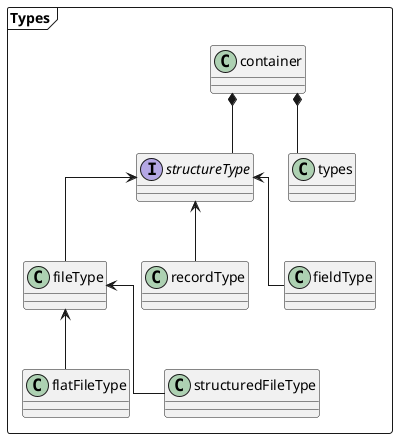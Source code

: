 @startuml
skinparam linetype polyline
skinparam linetype ortho

package "Types" <<Frame>> {
interface structureType

container *-- types

container *-- structureType
structureType <-- fileType
structureType <-- recordType
structureType <-- fieldType

fileType <-- flatFileType
fileType <-- structuredFileType
}

@enduml
